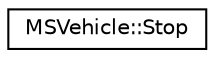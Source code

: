 digraph "Graphical Class Hierarchy"
{
  edge [fontname="Helvetica",fontsize="10",labelfontname="Helvetica",labelfontsize="10"];
  node [fontname="Helvetica",fontsize="10",shape=record];
  rankdir="LR";
  Node0 [label="MSVehicle::Stop",height=0.2,width=0.4,color="black", fillcolor="white", style="filled",URL="$d7/d8d/class_m_s_vehicle_1_1_stop.html",tooltip="Definition of vehicle stop (position and duration) "];
}
